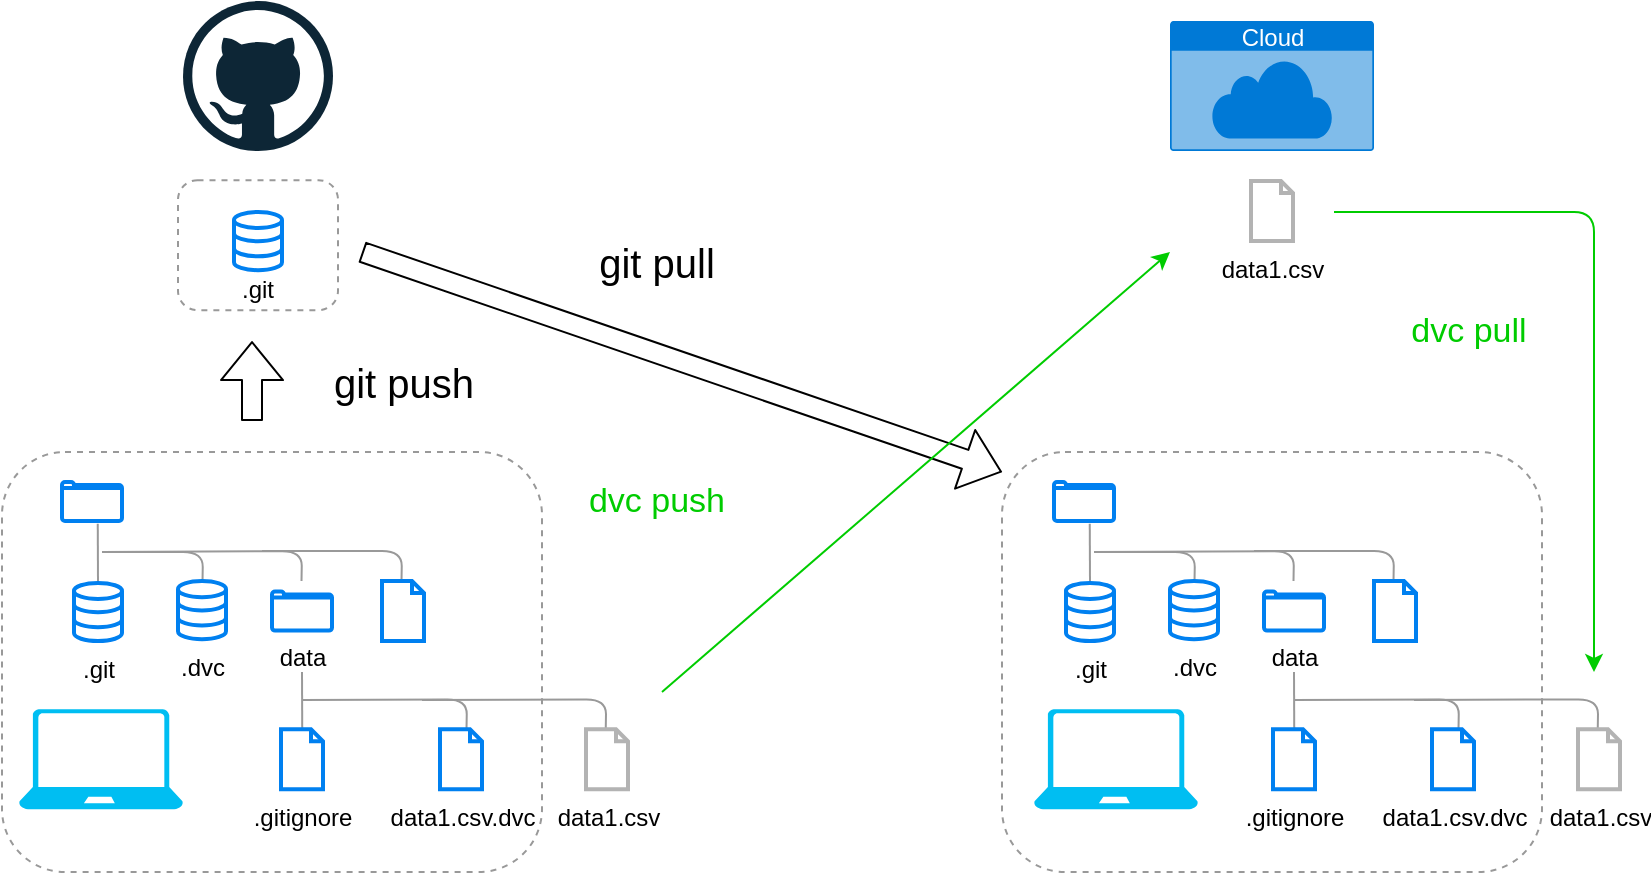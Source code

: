 <mxfile>
    <diagram id="3Kqu5hoDcEIuTMSiTPuF" name="Page-1">
        <mxGraphModel dx="593" dy="811" grid="1" gridSize="10" guides="1" tooltips="1" connect="1" arrows="1" fold="1" page="1" pageScale="1" pageWidth="850" pageHeight="1100" background="none" math="0" shadow="0">
            <root>
                <mxCell id="0"/>
                <mxCell id="1" parent="0"/>
                <mxCell id="3" value="" style="html=1;verticalLabelPosition=bottom;align=center;labelBackgroundColor=#000000;verticalAlign=top;strokeWidth=2;strokeColor=#0080F0;shadow=0;dashed=0;shape=mxgraph.ios7.icons.folder;fontSize=16;fillColor=none;" parent="1" vertex="1">
                    <mxGeometry x="150" y="605" width="30" height="19.5" as="geometry"/>
                </mxCell>
                <mxCell id="4" value="" style="endArrow=none;html=1;fontSize=16;entryX=0.596;entryY=1.071;entryDx=0;entryDy=0;entryPerimeter=0;strokeColor=#999999;" parent="1" target="3" edge="1">
                    <mxGeometry width="50" height="50" relative="1" as="geometry">
                        <mxPoint x="168" y="655" as="sourcePoint"/>
                        <mxPoint x="210" y="595" as="targetPoint"/>
                    </mxGeometry>
                </mxCell>
                <mxCell id="5" value="" style="endArrow=none;html=1;fontSize=16;strokeColor=#999999;" parent="1" edge="1">
                    <mxGeometry width="50" height="50" relative="1" as="geometry">
                        <mxPoint x="170" y="640" as="sourcePoint"/>
                        <mxPoint x="269.75" y="654.55" as="targetPoint"/>
                        <Array as="points">
                            <mxPoint x="270" y="639.55"/>
                        </Array>
                    </mxGeometry>
                </mxCell>
                <mxCell id="6" value="" style="endArrow=none;html=1;fontSize=16;strokeColor=#999999;" parent="1" edge="1">
                    <mxGeometry width="50" height="50" relative="1" as="geometry">
                        <mxPoint x="250" y="639.55" as="sourcePoint"/>
                        <mxPoint x="319.75" y="654.55" as="targetPoint"/>
                        <Array as="points">
                            <mxPoint x="320" y="639.55"/>
                        </Array>
                    </mxGeometry>
                </mxCell>
                <mxCell id="7" value="" style="html=1;verticalLabelPosition=bottom;align=center;labelBackgroundColor=none;verticalAlign=top;strokeWidth=2;strokeColor=#0080F0;shadow=0;dashed=0;shape=mxgraph.ios7.icons.document;fontSize=16;fillColor=none;fontColor=#000000;" parent="1" vertex="1">
                    <mxGeometry x="310" y="654.55" width="21" height="30" as="geometry"/>
                </mxCell>
                <mxCell id="8" value=".git" style="html=1;verticalLabelPosition=bottom;align=center;labelBackgroundColor=none;verticalAlign=top;strokeWidth=2;strokeColor=#0080F0;shadow=0;dashed=0;shape=mxgraph.ios7.icons.data;fillColor=none;fontColor=#000000;" parent="1" vertex="1">
                    <mxGeometry x="156" y="655.45" width="24" height="29.1" as="geometry"/>
                </mxCell>
                <mxCell id="10" value="data" style="html=1;verticalLabelPosition=bottom;align=center;labelBackgroundColor=none;verticalAlign=top;strokeWidth=2;strokeColor=#0080F0;shadow=0;dashed=0;shape=mxgraph.ios7.icons.folder;fontSize=12;fillColor=none;fontColor=#000000;" parent="1" vertex="1">
                    <mxGeometry x="255" y="659.8" width="30" height="19.5" as="geometry"/>
                </mxCell>
                <mxCell id="20" value="" style="rounded=1;whiteSpace=wrap;html=1;fontSize=16;strokeColor=#999999;dashed=1;fillColor=none;" parent="1" vertex="1">
                    <mxGeometry x="208" y="454.1" width="80" height="65" as="geometry"/>
                </mxCell>
                <mxCell id="21" value="" style="html=1;verticalLabelPosition=bottom;align=center;labelBackgroundColor=none;verticalAlign=top;strokeWidth=2;strokeColor=#0080F0;shadow=0;dashed=0;shape=mxgraph.ios7.icons.data;fillColor=none;fontColor=#000000;" parent="1" vertex="1">
                    <mxGeometry x="236" y="470.0" width="24" height="29.1" as="geometry"/>
                </mxCell>
                <mxCell id="22" value=".git" style="text;html=1;strokeColor=none;fillColor=none;align=center;verticalAlign=middle;whiteSpace=wrap;rounded=0;" parent="1" vertex="1">
                    <mxGeometry x="228" y="499.1" width="40" height="20" as="geometry"/>
                </mxCell>
                <mxCell id="23" value="" style="shape=flexArrow;endArrow=classic;html=1;fontColor=#000000;strokeColor=#000000;" parent="1" edge="1">
                    <mxGeometry width="50" height="50" relative="1" as="geometry">
                        <mxPoint x="245" y="574.55" as="sourcePoint"/>
                        <mxPoint x="245" y="534.55" as="targetPoint"/>
                    </mxGeometry>
                </mxCell>
                <mxCell id="25" value="git pull" style="text;html=1;strokeColor=none;fillColor=none;align=center;verticalAlign=middle;whiteSpace=wrap;rounded=0;fontSize=20;fontColor=#000000;" parent="1" vertex="1">
                    <mxGeometry x="414.5" y="474.55" width="65" height="40" as="geometry"/>
                </mxCell>
                <mxCell id="26" value="git push" style="text;html=1;strokeColor=none;fillColor=none;align=center;verticalAlign=middle;whiteSpace=wrap;rounded=0;fontSize=20;fontColor=#000000;" parent="1" vertex="1">
                    <mxGeometry x="280.5" y="534.55" width="79.5" height="40" as="geometry"/>
                </mxCell>
                <mxCell id="30" value="" style="dashed=0;outlineConnect=0;html=1;align=center;labelPosition=center;verticalLabelPosition=bottom;verticalAlign=top;shape=mxgraph.weblogos.github;fontSize=15;" parent="1" vertex="1">
                    <mxGeometry x="210.5" y="364.55" width="75" height="75" as="geometry"/>
                </mxCell>
                <mxCell id="32" value="" style="verticalLabelPosition=bottom;html=1;verticalAlign=top;align=center;strokeColor=none;fillColor=#00BEF2;shape=mxgraph.azure.laptop;pointerEvents=1;fontSize=15;" parent="1" vertex="1">
                    <mxGeometry x="128.5" y="718.67" width="82" height="50" as="geometry"/>
                </mxCell>
                <mxCell id="33" value="" style="endArrow=none;html=1;fontSize=16;strokeColor=#999999;" parent="1" edge="1">
                    <mxGeometry width="50" height="50" relative="1" as="geometry">
                        <mxPoint x="170" y="640" as="sourcePoint"/>
                        <mxPoint x="220.25" y="655" as="targetPoint"/>
                        <Array as="points">
                            <mxPoint x="220.5" y="640"/>
                        </Array>
                    </mxGeometry>
                </mxCell>
                <mxCell id="35" value=".dvc" style="html=1;verticalLabelPosition=bottom;align=center;labelBackgroundColor=none;verticalAlign=top;strokeWidth=2;strokeColor=#0080F0;shadow=0;dashed=0;shape=mxgraph.ios7.icons.data;fillColor=none;fontColor=#000000;" parent="1" vertex="1">
                    <mxGeometry x="208" y="654.55" width="24" height="29.1" as="geometry"/>
                </mxCell>
                <mxCell id="36" value="" style="endArrow=none;html=1;fontSize=16;entryX=0.596;entryY=1.071;entryDx=0;entryDy=0;entryPerimeter=0;strokeColor=#999999;" parent="1" edge="1">
                    <mxGeometry width="50" height="50" relative="1" as="geometry">
                        <mxPoint x="270.12" y="729.12" as="sourcePoint"/>
                        <mxPoint x="270" y="700.005" as="targetPoint"/>
                    </mxGeometry>
                </mxCell>
                <mxCell id="37" value="" style="endArrow=none;html=1;fontSize=16;strokeColor=#999999;" parent="1" edge="1">
                    <mxGeometry width="50" height="50" relative="1" as="geometry">
                        <mxPoint x="270" y="714" as="sourcePoint"/>
                        <mxPoint x="352.25" y="728.67" as="targetPoint"/>
                        <Array as="points">
                            <mxPoint x="352.5" y="713.67"/>
                        </Array>
                    </mxGeometry>
                </mxCell>
                <mxCell id="38" value="" style="endArrow=none;html=1;fontSize=16;strokeColor=#999999;" parent="1" edge="1">
                    <mxGeometry width="50" height="50" relative="1" as="geometry">
                        <mxPoint x="330" y="714" as="sourcePoint"/>
                        <mxPoint x="421.87" y="728.67" as="targetPoint"/>
                        <Array as="points">
                            <mxPoint x="422.12" y="713.67"/>
                        </Array>
                    </mxGeometry>
                </mxCell>
                <mxCell id="43" value=".gitignore" style="html=1;verticalLabelPosition=bottom;align=center;labelBackgroundColor=none;verticalAlign=top;strokeWidth=2;strokeColor=#0080F0;shadow=0;dashed=0;shape=mxgraph.ios7.icons.document;fontSize=12;fillColor=none;fontColor=#000000;" parent="1" vertex="1">
                    <mxGeometry x="259.5" y="728.67" width="21" height="30" as="geometry"/>
                </mxCell>
                <mxCell id="44" value="data1.csv.dvc" style="html=1;verticalLabelPosition=bottom;align=center;labelBackgroundColor=none;verticalAlign=top;strokeWidth=2;strokeColor=#0080F0;shadow=0;dashed=0;shape=mxgraph.ios7.icons.document;fontSize=12;fillColor=none;fontColor=#000000;" parent="1" vertex="1">
                    <mxGeometry x="339" y="728.67" width="21" height="30" as="geometry"/>
                </mxCell>
                <mxCell id="45" value="data1.csv" style="html=1;verticalLabelPosition=bottom;align=center;labelBackgroundColor=none;verticalAlign=top;strokeWidth=2;shadow=0;dashed=0;shape=mxgraph.ios7.icons.document;fontSize=12;fillColor=none;strokeColor=#B3B3B3;fontColor=#000000;" parent="1" vertex="1">
                    <mxGeometry x="412" y="728.67" width="21" height="30" as="geometry"/>
                </mxCell>
                <mxCell id="46" value="" style="rounded=1;whiteSpace=wrap;html=1;fontSize=16;strokeColor=#999999;dashed=1;fillColor=none;" parent="1" vertex="1">
                    <mxGeometry x="120" y="590" width="270" height="210" as="geometry"/>
                </mxCell>
                <mxCell id="47" value="" style="html=1;verticalLabelPosition=bottom;align=center;labelBackgroundColor=#000000;verticalAlign=top;strokeWidth=2;strokeColor=#0080F0;shadow=0;dashed=0;shape=mxgraph.ios7.icons.folder;fontSize=16;fillColor=none;" parent="1" vertex="1">
                    <mxGeometry x="646" y="605" width="30" height="19.5" as="geometry"/>
                </mxCell>
                <mxCell id="48" value="" style="endArrow=none;html=1;fontSize=16;entryX=0.596;entryY=1.071;entryDx=0;entryDy=0;entryPerimeter=0;strokeColor=#999999;" parent="1" target="47" edge="1">
                    <mxGeometry width="50" height="50" relative="1" as="geometry">
                        <mxPoint x="664" y="655" as="sourcePoint"/>
                        <mxPoint x="706" y="595" as="targetPoint"/>
                    </mxGeometry>
                </mxCell>
                <mxCell id="49" value="" style="endArrow=none;html=1;fontSize=16;strokeColor=#999999;" parent="1" edge="1">
                    <mxGeometry width="50" height="50" relative="1" as="geometry">
                        <mxPoint x="666" y="640" as="sourcePoint"/>
                        <mxPoint x="765.75" y="654.55" as="targetPoint"/>
                        <Array as="points">
                            <mxPoint x="766" y="639.55"/>
                        </Array>
                    </mxGeometry>
                </mxCell>
                <mxCell id="50" value="" style="endArrow=none;html=1;fontSize=16;strokeColor=#999999;" parent="1" edge="1">
                    <mxGeometry width="50" height="50" relative="1" as="geometry">
                        <mxPoint x="746" y="639.55" as="sourcePoint"/>
                        <mxPoint x="815.75" y="654.55" as="targetPoint"/>
                        <Array as="points">
                            <mxPoint x="816" y="639.55"/>
                        </Array>
                    </mxGeometry>
                </mxCell>
                <mxCell id="51" value="" style="html=1;verticalLabelPosition=bottom;align=center;labelBackgroundColor=none;verticalAlign=top;strokeWidth=2;strokeColor=#0080F0;shadow=0;dashed=0;shape=mxgraph.ios7.icons.document;fontSize=16;fillColor=none;fontColor=#000000;" parent="1" vertex="1">
                    <mxGeometry x="806" y="654.55" width="21" height="30" as="geometry"/>
                </mxCell>
                <mxCell id="52" value=".git" style="html=1;verticalLabelPosition=bottom;align=center;labelBackgroundColor=none;verticalAlign=top;strokeWidth=2;strokeColor=#0080F0;shadow=0;dashed=0;shape=mxgraph.ios7.icons.data;fillColor=none;fontColor=#000000;" parent="1" vertex="1">
                    <mxGeometry x="652" y="655.45" width="24" height="29.1" as="geometry"/>
                </mxCell>
                <mxCell id="53" value="data" style="html=1;verticalLabelPosition=bottom;align=center;labelBackgroundColor=none;verticalAlign=top;strokeWidth=2;strokeColor=#0080F0;shadow=0;dashed=0;shape=mxgraph.ios7.icons.folder;fontSize=12;fillColor=none;fontColor=#000000;" parent="1" vertex="1">
                    <mxGeometry x="751" y="659.8" width="30" height="19.5" as="geometry"/>
                </mxCell>
                <mxCell id="54" value="" style="verticalLabelPosition=bottom;html=1;verticalAlign=top;align=center;strokeColor=none;fillColor=#00BEF2;shape=mxgraph.azure.laptop;pointerEvents=1;fontSize=15;" parent="1" vertex="1">
                    <mxGeometry x="636" y="718.67" width="82" height="50" as="geometry"/>
                </mxCell>
                <mxCell id="55" value="" style="endArrow=none;html=1;fontSize=16;strokeColor=#999999;" parent="1" edge="1">
                    <mxGeometry width="50" height="50" relative="1" as="geometry">
                        <mxPoint x="666" y="640" as="sourcePoint"/>
                        <mxPoint x="716.25" y="655" as="targetPoint"/>
                        <Array as="points">
                            <mxPoint x="716.5" y="640"/>
                        </Array>
                    </mxGeometry>
                </mxCell>
                <mxCell id="56" value=".dvc" style="html=1;verticalLabelPosition=bottom;align=center;labelBackgroundColor=none;verticalAlign=top;strokeWidth=2;strokeColor=#0080F0;shadow=0;dashed=0;shape=mxgraph.ios7.icons.data;fillColor=none;fontColor=#000000;" parent="1" vertex="1">
                    <mxGeometry x="704" y="654.55" width="24" height="29.1" as="geometry"/>
                </mxCell>
                <mxCell id="57" value="" style="endArrow=none;html=1;fontSize=16;entryX=0.596;entryY=1.071;entryDx=0;entryDy=0;entryPerimeter=0;strokeColor=#999999;" parent="1" edge="1">
                    <mxGeometry width="50" height="50" relative="1" as="geometry">
                        <mxPoint x="766.12" y="729.12" as="sourcePoint"/>
                        <mxPoint x="766" y="700.005" as="targetPoint"/>
                    </mxGeometry>
                </mxCell>
                <mxCell id="58" value="" style="endArrow=none;html=1;fontSize=16;strokeColor=#999999;" parent="1" edge="1">
                    <mxGeometry width="50" height="50" relative="1" as="geometry">
                        <mxPoint x="766" y="714" as="sourcePoint"/>
                        <mxPoint x="848.25" y="728.67" as="targetPoint"/>
                        <Array as="points">
                            <mxPoint x="848.5" y="713.67"/>
                        </Array>
                    </mxGeometry>
                </mxCell>
                <mxCell id="59" value="" style="endArrow=none;html=1;fontSize=16;strokeColor=#999999;" parent="1" edge="1">
                    <mxGeometry width="50" height="50" relative="1" as="geometry">
                        <mxPoint x="826" y="714" as="sourcePoint"/>
                        <mxPoint x="917.87" y="728.67" as="targetPoint"/>
                        <Array as="points">
                            <mxPoint x="918.12" y="713.67"/>
                        </Array>
                    </mxGeometry>
                </mxCell>
                <mxCell id="60" value=".gitignore" style="html=1;verticalLabelPosition=bottom;align=center;labelBackgroundColor=none;verticalAlign=top;strokeWidth=2;strokeColor=#0080F0;shadow=0;dashed=0;shape=mxgraph.ios7.icons.document;fontSize=12;fillColor=none;fontColor=#000000;" parent="1" vertex="1">
                    <mxGeometry x="755.5" y="728.67" width="21" height="30" as="geometry"/>
                </mxCell>
                <mxCell id="61" value="data1.csv.dvc" style="html=1;verticalLabelPosition=bottom;align=center;labelBackgroundColor=none;verticalAlign=top;strokeWidth=2;strokeColor=#0080F0;shadow=0;dashed=0;shape=mxgraph.ios7.icons.document;fontSize=12;fillColor=none;fontColor=#000000;" parent="1" vertex="1">
                    <mxGeometry x="835" y="728.67" width="21" height="30" as="geometry"/>
                </mxCell>
                <mxCell id="62" value="data1.csv" style="html=1;verticalLabelPosition=bottom;align=center;labelBackgroundColor=none;verticalAlign=top;strokeWidth=2;shadow=0;dashed=0;shape=mxgraph.ios7.icons.document;fontSize=12;fillColor=none;strokeColor=#B3B3B3;fontColor=#000000;" parent="1" vertex="1">
                    <mxGeometry x="908" y="728.67" width="21" height="30" as="geometry"/>
                </mxCell>
                <mxCell id="63" value="" style="rounded=1;whiteSpace=wrap;html=1;fontSize=16;strokeColor=#999999;dashed=1;fillColor=none;" parent="1" vertex="1">
                    <mxGeometry x="620" y="590" width="270" height="210" as="geometry"/>
                </mxCell>
                <mxCell id="65" value="&lt;font color=&quot;#ffffff&quot;&gt;Cloud&lt;/font&gt;" style="html=1;strokeColor=none;fillColor=#0079D6;labelPosition=center;verticalLabelPosition=middle;verticalAlign=top;align=center;fontSize=12;outlineConnect=0;spacingTop=-6;fontColor=#000000;shape=mxgraph.sitemap.cloud;labelBackgroundColor=none;" parent="1" vertex="1">
                    <mxGeometry x="704" y="374.55" width="102" height="65" as="geometry"/>
                </mxCell>
                <mxCell id="66" value="data1.csv" style="html=1;verticalLabelPosition=bottom;align=center;labelBackgroundColor=none;verticalAlign=top;strokeWidth=2;shadow=0;dashed=0;shape=mxgraph.ios7.icons.document;fontSize=12;fillColor=none;strokeColor=#B3B3B3;fontColor=#000000;" parent="1" vertex="1">
                    <mxGeometry x="744.5" y="454.55" width="21" height="30" as="geometry"/>
                </mxCell>
                <mxCell id="68" value="" style="shape=flexArrow;endArrow=classic;html=1;fontColor=#000000;strokeColor=#000000;" parent="1" edge="1">
                    <mxGeometry width="50" height="50" relative="1" as="geometry">
                        <mxPoint x="300" y="490" as="sourcePoint"/>
                        <mxPoint x="620" y="600" as="targetPoint"/>
                    </mxGeometry>
                </mxCell>
                <mxCell id="69" value="" style="endArrow=classic;html=1;fontSize=12;strokeColor=#00CC00;" parent="1" edge="1">
                    <mxGeometry width="50" height="50" relative="1" as="geometry">
                        <mxPoint x="450" y="710" as="sourcePoint"/>
                        <mxPoint x="704" y="490" as="targetPoint"/>
                    </mxGeometry>
                </mxCell>
                <mxCell id="70" value="" style="endArrow=classic;html=1;fontSize=12;strokeColor=#00CC00;" parent="1" edge="1">
                    <mxGeometry width="50" height="50" relative="1" as="geometry">
                        <mxPoint x="786" y="470" as="sourcePoint"/>
                        <mxPoint x="916" y="700" as="targetPoint"/>
                        <Array as="points">
                            <mxPoint x="916" y="470"/>
                        </Array>
                    </mxGeometry>
                </mxCell>
                <mxCell id="71" value="dvc push" style="text;html=1;strokeColor=none;fillColor=none;align=center;verticalAlign=middle;whiteSpace=wrap;rounded=0;labelBackgroundColor=none;fontSize=17;fontColor=#00CC00;" parent="1" vertex="1">
                    <mxGeometry x="399.5" y="604.5" width="95" height="20" as="geometry"/>
                </mxCell>
                <mxCell id="72" value="dvc pull" style="text;html=1;strokeColor=none;fillColor=none;align=center;verticalAlign=middle;whiteSpace=wrap;rounded=0;labelBackgroundColor=none;fontSize=17;fontColor=#00CC00;" parent="1" vertex="1">
                    <mxGeometry x="806" y="520" width="95" height="20" as="geometry"/>
                </mxCell>
            </root>
        </mxGraphModel>
    </diagram>
</mxfile>